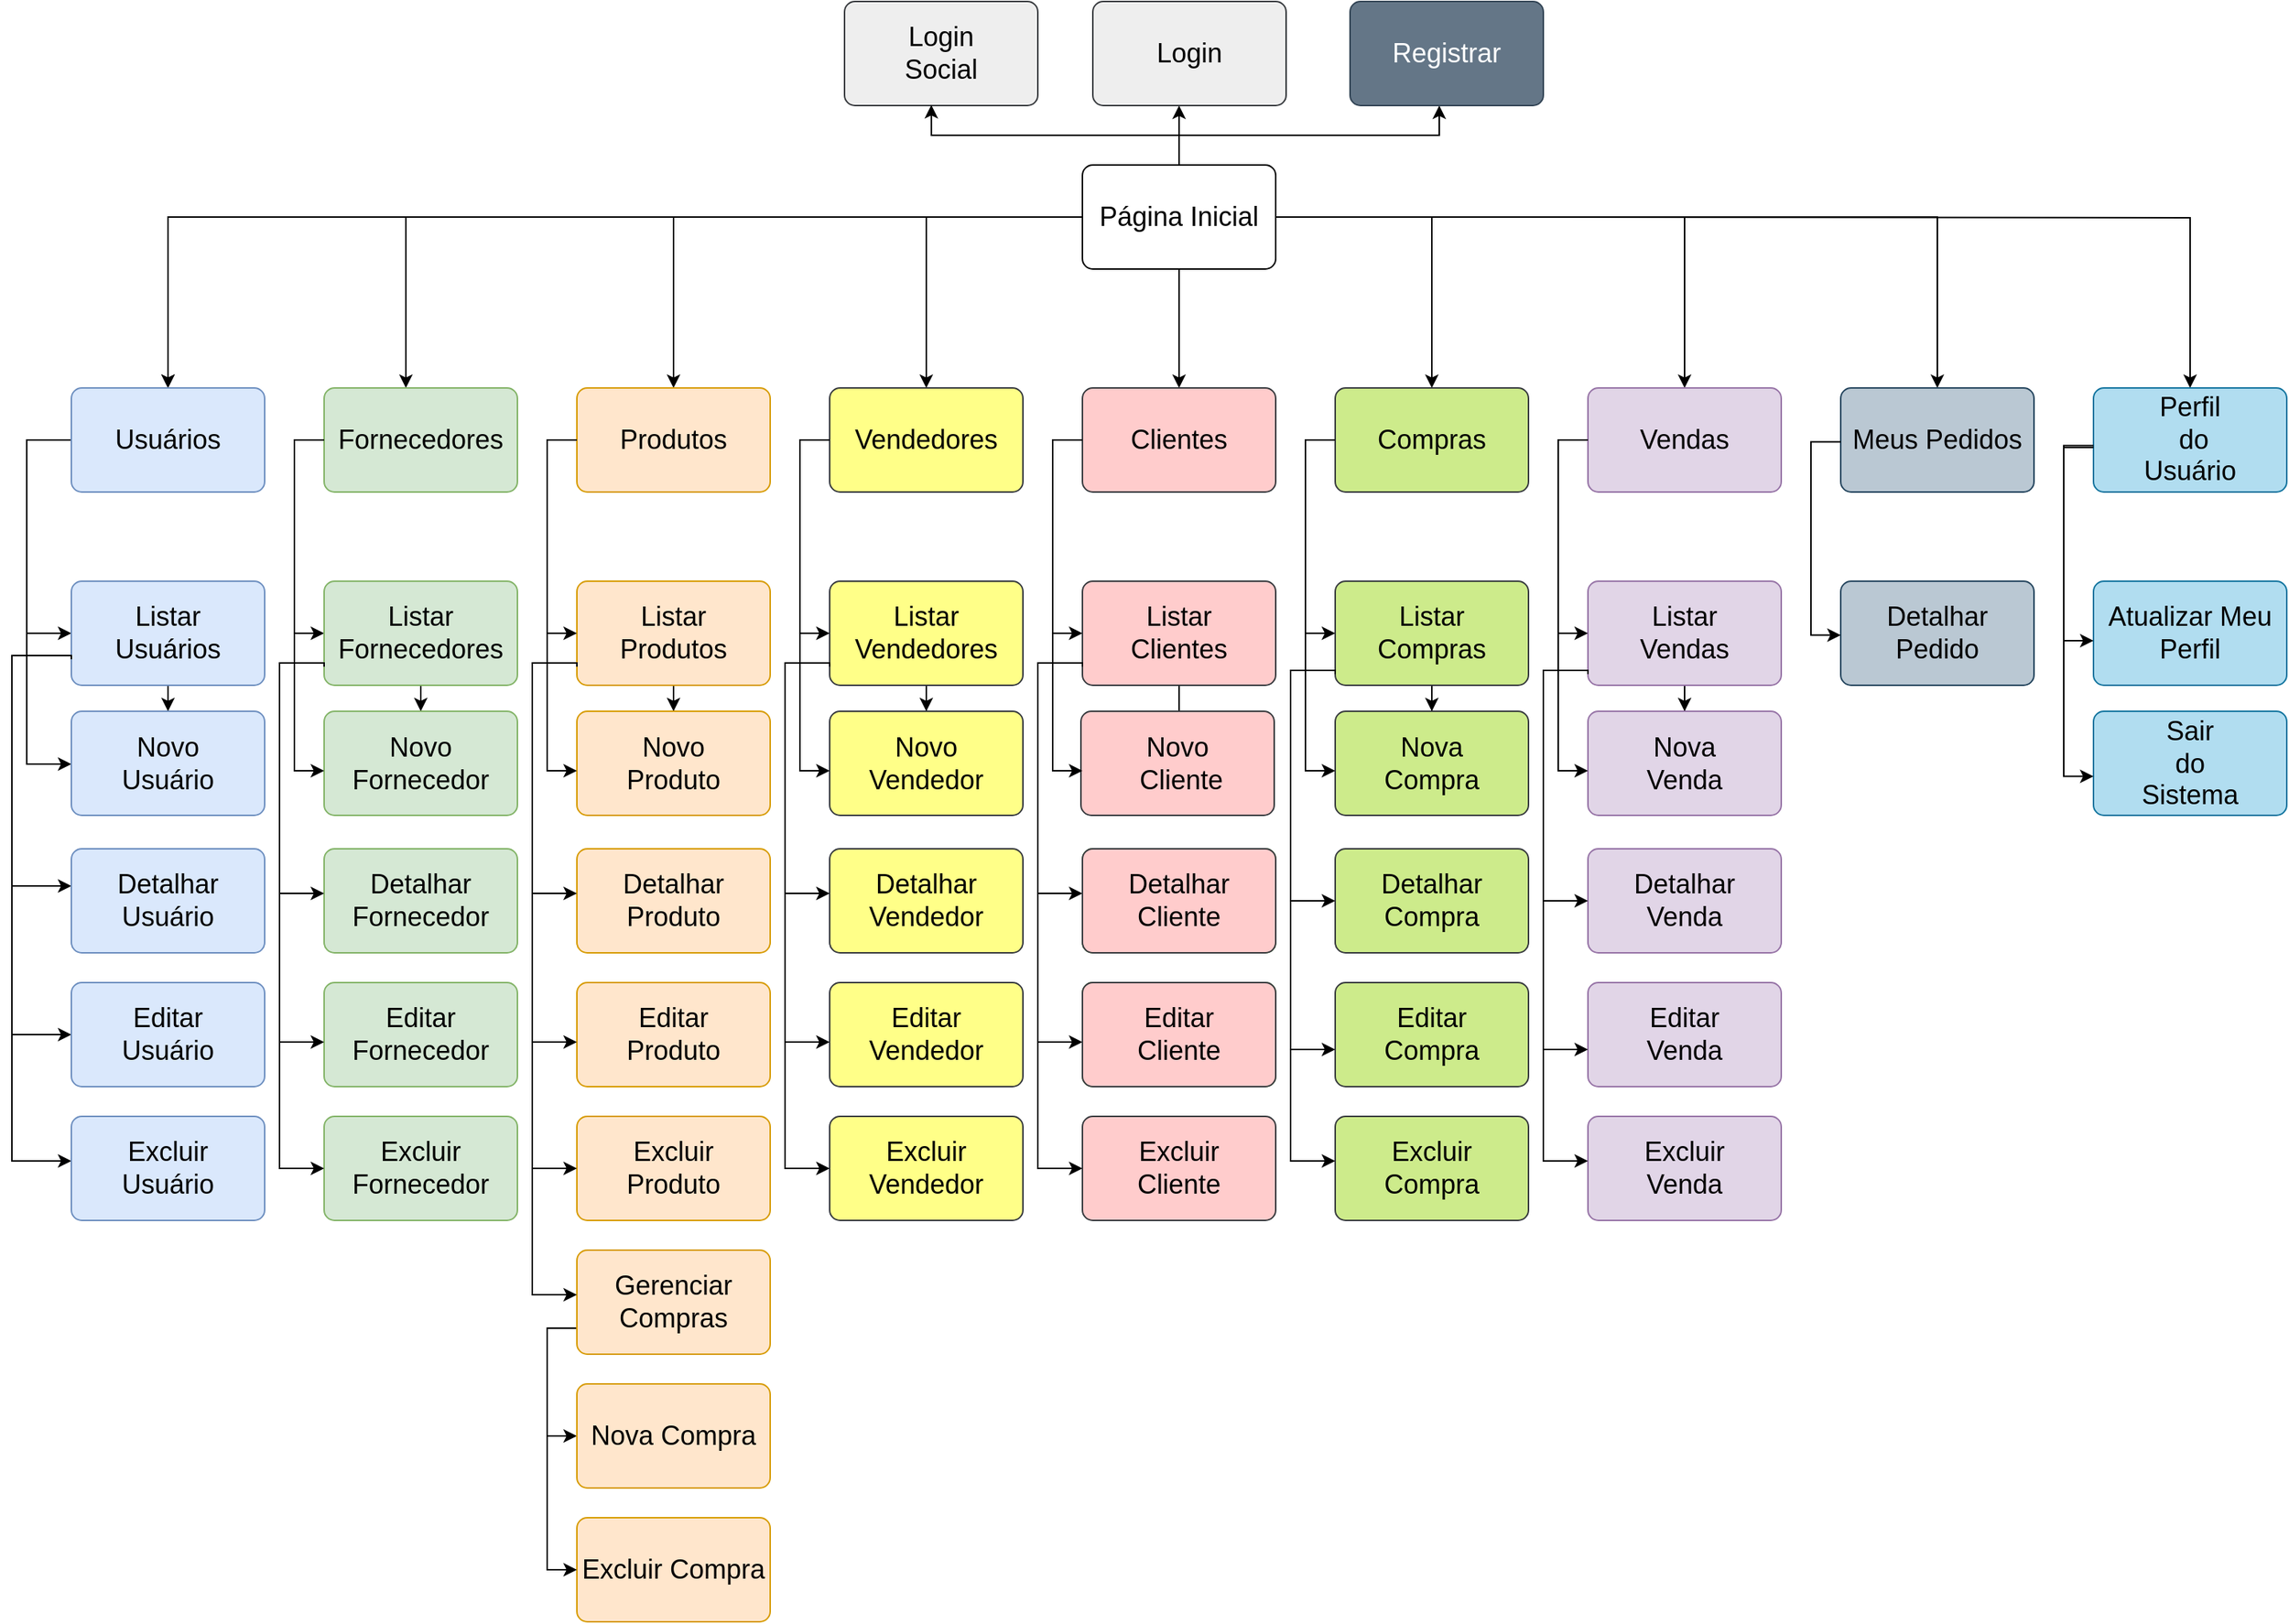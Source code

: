 <mxfile version="20.8.16" type="device"><diagram name="Page-1" id="2c0d36ab-eaac-3732-788b-9136903baeff"><mxGraphModel dx="1329" dy="2034.5" grid="1" gridSize="10" guides="1" tooltips="1" connect="1" arrows="1" fold="1" page="1" pageScale="1.5" pageWidth="1169" pageHeight="827" background="none" math="0" shadow="0"><root><mxCell id="0"/><mxCell id="1" parent="0"/><mxCell id="aT04TBuLsxugnxL_B-dX-129" value="" style="edgeStyle=orthogonalEdgeStyle;rounded=0;orthogonalLoop=1;jettySize=auto;html=1;" parent="1" source="aT04TBuLsxugnxL_B-dX-123" target="aT04TBuLsxugnxL_B-dX-128" edge="1"><mxGeometry relative="1" as="geometry"/></mxCell><mxCell id="aT04TBuLsxugnxL_B-dX-130" value="" style="edgeStyle=orthogonalEdgeStyle;rounded=0;orthogonalLoop=1;jettySize=auto;html=1;" parent="1" source="aT04TBuLsxugnxL_B-dX-123" target="aT04TBuLsxugnxL_B-dX-128" edge="1"><mxGeometry relative="1" as="geometry"/></mxCell><mxCell id="aT04TBuLsxugnxL_B-dX-132" value="" style="edgeStyle=orthogonalEdgeStyle;rounded=0;orthogonalLoop=1;jettySize=auto;html=1;" parent="1" source="aT04TBuLsxugnxL_B-dX-123" target="aT04TBuLsxugnxL_B-dX-131" edge="1"><mxGeometry relative="1" as="geometry"><Array as="points"><mxPoint x="415" y="115"/></Array></mxGeometry></mxCell><mxCell id="aT04TBuLsxugnxL_B-dX-134" value="" style="edgeStyle=orthogonalEdgeStyle;rounded=0;orthogonalLoop=1;jettySize=auto;html=1;" parent="1" source="aT04TBuLsxugnxL_B-dX-123" target="aT04TBuLsxugnxL_B-dX-133" edge="1"><mxGeometry relative="1" as="geometry"/></mxCell><mxCell id="aT04TBuLsxugnxL_B-dX-136" value="" style="edgeStyle=orthogonalEdgeStyle;rounded=0;orthogonalLoop=1;jettySize=auto;html=1;" parent="1" source="aT04TBuLsxugnxL_B-dX-123" target="aT04TBuLsxugnxL_B-dX-135" edge="1"><mxGeometry relative="1" as="geometry"><Array as="points"><mxPoint x="765" y="115"/></Array></mxGeometry></mxCell><mxCell id="aT04TBuLsxugnxL_B-dX-139" value="" style="edgeStyle=orthogonalEdgeStyle;rounded=0;orthogonalLoop=1;jettySize=auto;html=1;" parent="1" source="aT04TBuLsxugnxL_B-dX-123" target="aT04TBuLsxugnxL_B-dX-138" edge="1"><mxGeometry relative="1" as="geometry"/></mxCell><mxCell id="aT04TBuLsxugnxL_B-dX-141" value="" style="edgeStyle=orthogonalEdgeStyle;rounded=0;orthogonalLoop=1;jettySize=auto;html=1;" parent="1" source="aT04TBuLsxugnxL_B-dX-123" target="aT04TBuLsxugnxL_B-dX-140" edge="1"><mxGeometry relative="1" as="geometry"/></mxCell><mxCell id="aT04TBuLsxugnxL_B-dX-143" value="" style="edgeStyle=orthogonalEdgeStyle;rounded=0;orthogonalLoop=1;jettySize=auto;html=1;" parent="1" source="aT04TBuLsxugnxL_B-dX-123" target="aT04TBuLsxugnxL_B-dX-142" edge="1"><mxGeometry relative="1" as="geometry"/></mxCell><mxCell id="aT04TBuLsxugnxL_B-dX-145" value="" style="edgeStyle=orthogonalEdgeStyle;rounded=0;orthogonalLoop=1;jettySize=auto;html=1;" parent="1" source="aT04TBuLsxugnxL_B-dX-123" target="aT04TBuLsxugnxL_B-dX-144" edge="1"><mxGeometry relative="1" as="geometry"/></mxCell><mxCell id="aT04TBuLsxugnxL_B-dX-308" value="" style="edgeStyle=orthogonalEdgeStyle;rounded=0;orthogonalLoop=1;jettySize=auto;html=1;fontSize=18;" parent="1" source="aT04TBuLsxugnxL_B-dX-123" target="aT04TBuLsxugnxL_B-dX-307" edge="1"><mxGeometry relative="1" as="geometry"><Array as="points"><mxPoint x="935" y="50"/><mxPoint x="935" y="50"/></Array></mxGeometry></mxCell><mxCell id="aT04TBuLsxugnxL_B-dX-310" value="" style="edgeStyle=orthogonalEdgeStyle;rounded=0;orthogonalLoop=1;jettySize=auto;html=1;fontSize=18;" parent="1" source="aT04TBuLsxugnxL_B-dX-123" target="aT04TBuLsxugnxL_B-dX-309" edge="1"><mxGeometry relative="1" as="geometry"><Array as="points"><mxPoint x="935" y="60"/><mxPoint x="1110" y="60"/></Array></mxGeometry></mxCell><mxCell id="aT04TBuLsxugnxL_B-dX-123" value="&lt;font style=&quot;font-size: 18px;&quot;&gt;Página Inicial&lt;/font&gt;" style="rounded=1;arcSize=10;whiteSpace=wrap;html=1;align=center;" parent="1" vertex="1"><mxGeometry x="870" y="80" width="130" height="70" as="geometry"/></mxCell><mxCell id="aT04TBuLsxugnxL_B-dX-186" value="" style="edgeStyle=orthogonalEdgeStyle;rounded=0;orthogonalLoop=1;jettySize=auto;html=1;entryX=0;entryY=0.5;entryDx=0;entryDy=0;" parent="1" source="aT04TBuLsxugnxL_B-dX-128" target="aT04TBuLsxugnxL_B-dX-182" edge="1"><mxGeometry relative="1" as="geometry"><Array as="points"><mxPoint x="160" y="265"/><mxPoint x="160" y="395"/></Array></mxGeometry></mxCell><mxCell id="aT04TBuLsxugnxL_B-dX-189" value="" style="edgeStyle=orthogonalEdgeStyle;rounded=0;orthogonalLoop=1;jettySize=auto;html=1;entryX=0;entryY=0.5;entryDx=0;entryDy=0;" parent="1" source="aT04TBuLsxugnxL_B-dX-128" target="aT04TBuLsxugnxL_B-dX-188" edge="1"><mxGeometry relative="1" as="geometry"><mxPoint x="140" y="480" as="targetPoint"/><Array as="points"><mxPoint x="160" y="265"/><mxPoint x="160" y="483"/><mxPoint x="190" y="483"/></Array></mxGeometry></mxCell><mxCell id="aT04TBuLsxugnxL_B-dX-128" value="&lt;font style=&quot;font-size: 18px;&quot;&gt;Usuários&lt;/font&gt;" style="rounded=1;arcSize=10;whiteSpace=wrap;html=1;align=center;fillColor=#dae8fc;strokeColor=#6c8ebf;" parent="1" vertex="1"><mxGeometry x="190" y="230" width="130" height="70" as="geometry"/></mxCell><mxCell id="aT04TBuLsxugnxL_B-dX-191" value="" style="edgeStyle=orthogonalEdgeStyle;rounded=0;orthogonalLoop=1;jettySize=auto;html=1;entryX=0;entryY=0.5;entryDx=0;entryDy=0;" parent="1" source="aT04TBuLsxugnxL_B-dX-131" target="aT04TBuLsxugnxL_B-dX-190" edge="1"><mxGeometry relative="1" as="geometry"><mxPoint x="340" y="390" as="targetPoint"/><Array as="points"><mxPoint x="340" y="265"/><mxPoint x="340" y="395"/></Array></mxGeometry></mxCell><mxCell id="aT04TBuLsxugnxL_B-dX-131" value="&lt;font style=&quot;font-size: 18px;&quot;&gt;Fornecedores&lt;/font&gt;" style="rounded=1;arcSize=10;whiteSpace=wrap;html=1;align=center;fillColor=#d5e8d4;strokeColor=#82b366;" parent="1" vertex="1"><mxGeometry x="360" y="230" width="130" height="70" as="geometry"/></mxCell><mxCell id="aT04TBuLsxugnxL_B-dX-133" value="&lt;font style=&quot;font-size: 18px;&quot;&gt;Produtos&lt;/font&gt;" style="rounded=1;arcSize=10;whiteSpace=wrap;html=1;align=center;fillColor=#ffe6cc;strokeColor=#d79b00;" parent="1" vertex="1"><mxGeometry x="530" y="230" width="130" height="70" as="geometry"/></mxCell><mxCell id="aT04TBuLsxugnxL_B-dX-135" value="&lt;font style=&quot;font-size: 18px;&quot;&gt;Vendedores&lt;/font&gt;" style="rounded=1;arcSize=10;whiteSpace=wrap;html=1;align=center;fillColor=#ffff88;strokeColor=#36393d;" parent="1" vertex="1"><mxGeometry x="700" y="230" width="130" height="70" as="geometry"/></mxCell><mxCell id="aT04TBuLsxugnxL_B-dX-138" value="&lt;font style=&quot;font-size: 18px;&quot;&gt;Clientes&lt;/font&gt;" style="rounded=1;arcSize=10;whiteSpace=wrap;html=1;align=center;fillColor=#ffcccc;strokeColor=#36393d;" parent="1" vertex="1"><mxGeometry x="870" y="230" width="130" height="70" as="geometry"/></mxCell><mxCell id="aT04TBuLsxugnxL_B-dX-140" value="&lt;font style=&quot;font-size: 18px;&quot;&gt;Compras&lt;/font&gt;" style="rounded=1;arcSize=10;whiteSpace=wrap;html=1;align=center;fillColor=#cdeb8b;strokeColor=#36393d;" parent="1" vertex="1"><mxGeometry x="1040" y="230" width="130" height="70" as="geometry"/></mxCell><mxCell id="aT04TBuLsxugnxL_B-dX-142" value="&lt;font style=&quot;font-size: 18px;&quot;&gt;Vendas&lt;/font&gt;" style="rounded=1;arcSize=10;whiteSpace=wrap;html=1;align=center;fillColor=#e1d5e7;strokeColor=#9673a6;" parent="1" vertex="1"><mxGeometry x="1210" y="230" width="130" height="70" as="geometry"/></mxCell><mxCell id="aT04TBuLsxugnxL_B-dX-144" value="&lt;font style=&quot;font-size: 18px;&quot;&gt;Meus Pedidos&lt;/font&gt;" style="rounded=1;arcSize=10;whiteSpace=wrap;html=1;align=center;fillColor=#bac8d3;strokeColor=#23445d;" parent="1" vertex="1"><mxGeometry x="1380" y="230" width="130" height="70" as="geometry"/></mxCell><mxCell id="aT04TBuLsxugnxL_B-dX-216" value="" style="edgeStyle=orthogonalEdgeStyle;rounded=0;orthogonalLoop=1;jettySize=auto;html=1;" parent="1" source="aT04TBuLsxugnxL_B-dX-182" target="aT04TBuLsxugnxL_B-dX-188" edge="1"><mxGeometry relative="1" as="geometry"/></mxCell><mxCell id="aT04TBuLsxugnxL_B-dX-228" value="" style="edgeStyle=orthogonalEdgeStyle;rounded=0;orthogonalLoop=1;jettySize=auto;html=1;" parent="1" source="aT04TBuLsxugnxL_B-dX-182" target="aT04TBuLsxugnxL_B-dX-227" edge="1"><mxGeometry relative="1" as="geometry"><Array as="points"><mxPoint x="150" y="410"/><mxPoint x="150" y="565"/></Array></mxGeometry></mxCell><mxCell id="aT04TBuLsxugnxL_B-dX-182" value="&lt;font style=&quot;font-size: 18px;&quot;&gt;Listar &lt;br&gt;Usuários&lt;/font&gt;" style="rounded=1;arcSize=10;whiteSpace=wrap;html=1;align=center;fillColor=#dae8fc;strokeColor=#6c8ebf;" parent="1" vertex="1"><mxGeometry x="190" y="360" width="130" height="70" as="geometry"/></mxCell><mxCell id="aT04TBuLsxugnxL_B-dX-188" value="&lt;font style=&quot;font-size: 18px;&quot;&gt;Novo&lt;br&gt;Usuário&lt;/font&gt;" style="rounded=1;arcSize=10;whiteSpace=wrap;html=1;align=center;fillColor=#dae8fc;strokeColor=#6c8ebf;" parent="1" vertex="1"><mxGeometry x="190" y="447.5" width="130" height="70" as="geometry"/></mxCell><mxCell id="aT04TBuLsxugnxL_B-dX-217" value="" style="edgeStyle=orthogonalEdgeStyle;rounded=0;orthogonalLoop=1;jettySize=auto;html=1;" parent="1" source="aT04TBuLsxugnxL_B-dX-190" target="aT04TBuLsxugnxL_B-dX-194" edge="1"><mxGeometry relative="1" as="geometry"/></mxCell><mxCell id="aT04TBuLsxugnxL_B-dX-190" value="&lt;font style=&quot;font-size: 18px;&quot;&gt;Listar &lt;br&gt;Fornecedores&lt;/font&gt;" style="rounded=1;arcSize=10;whiteSpace=wrap;html=1;align=center;fillColor=#d5e8d4;strokeColor=#82b366;" parent="1" vertex="1"><mxGeometry x="360" y="360" width="130" height="70" as="geometry"/></mxCell><mxCell id="aT04TBuLsxugnxL_B-dX-194" value="&lt;font style=&quot;font-size: 18px;&quot;&gt;Novo Fornecedor&lt;/font&gt;" style="rounded=1;arcSize=10;whiteSpace=wrap;html=1;align=center;fillColor=#d5e8d4;strokeColor=#82b366;" parent="1" vertex="1"><mxGeometry x="360" y="447.5" width="130" height="70" as="geometry"/></mxCell><mxCell id="aT04TBuLsxugnxL_B-dX-218" value="" style="edgeStyle=orthogonalEdgeStyle;rounded=0;orthogonalLoop=1;jettySize=auto;html=1;" parent="1" source="aT04TBuLsxugnxL_B-dX-199" target="aT04TBuLsxugnxL_B-dX-200" edge="1"><mxGeometry relative="1" as="geometry"/></mxCell><mxCell id="aT04TBuLsxugnxL_B-dX-199" value="&lt;font style=&quot;font-size: 18px;&quot;&gt;Listar &lt;br&gt;Produtos&lt;/font&gt;" style="rounded=1;arcSize=10;whiteSpace=wrap;html=1;align=center;fillColor=#ffe6cc;strokeColor=#d79b00;" parent="1" vertex="1"><mxGeometry x="530" y="360" width="130" height="70" as="geometry"/></mxCell><mxCell id="aT04TBuLsxugnxL_B-dX-200" value="&lt;font style=&quot;font-size: 18px;&quot;&gt;Novo&lt;br&gt;Produto&lt;/font&gt;" style="rounded=1;arcSize=10;whiteSpace=wrap;html=1;align=center;fillColor=#ffe6cc;strokeColor=#d79b00;" parent="1" vertex="1"><mxGeometry x="530" y="447.5" width="130" height="70" as="geometry"/></mxCell><mxCell id="aT04TBuLsxugnxL_B-dX-219" value="" style="edgeStyle=orthogonalEdgeStyle;rounded=0;orthogonalLoop=1;jettySize=auto;html=1;" parent="1" source="aT04TBuLsxugnxL_B-dX-203" target="aT04TBuLsxugnxL_B-dX-204" edge="1"><mxGeometry relative="1" as="geometry"/></mxCell><mxCell id="aT04TBuLsxugnxL_B-dX-203" value="&lt;font style=&quot;font-size: 18px;&quot;&gt;Listar &lt;br&gt;Vendedores&lt;/font&gt;" style="rounded=1;arcSize=10;whiteSpace=wrap;html=1;align=center;fillColor=#ffff88;strokeColor=#36393d;" parent="1" vertex="1"><mxGeometry x="700" y="360" width="130" height="70" as="geometry"/></mxCell><mxCell id="aT04TBuLsxugnxL_B-dX-204" value="&lt;font style=&quot;font-size: 18px;&quot;&gt;Novo&lt;br&gt;Vendedor&lt;/font&gt;" style="rounded=1;arcSize=10;whiteSpace=wrap;html=1;align=center;fillColor=#ffff88;strokeColor=#36393d;" parent="1" vertex="1"><mxGeometry x="700" y="447.5" width="130" height="70" as="geometry"/></mxCell><mxCell id="aT04TBuLsxugnxL_B-dX-205" value="" style="edgeStyle=orthogonalEdgeStyle;rounded=0;orthogonalLoop=1;jettySize=auto;html=1;" parent="1" target="aT04TBuLsxugnxL_B-dX-206" edge="1"><mxGeometry relative="1" as="geometry"><mxPoint x="1130" y="115" as="sourcePoint"/></mxGeometry></mxCell><mxCell id="aT04TBuLsxugnxL_B-dX-206" value="&lt;font style=&quot;font-size: 18px;&quot;&gt;Perfil&lt;br&gt;&amp;nbsp;do &lt;br&gt;Usuário&lt;/font&gt;" style="rounded=1;arcSize=10;whiteSpace=wrap;html=1;align=center;fillColor=#b1ddf0;strokeColor=#10739e;" parent="1" vertex="1"><mxGeometry x="1550" y="230" width="130" height="70" as="geometry"/></mxCell><mxCell id="aT04TBuLsxugnxL_B-dX-220" value="" style="edgeStyle=orthogonalEdgeStyle;rounded=0;orthogonalLoop=1;jettySize=auto;html=1;" parent="1" source="aT04TBuLsxugnxL_B-dX-209" target="aT04TBuLsxugnxL_B-dX-210" edge="1"><mxGeometry relative="1" as="geometry"/></mxCell><mxCell id="aT04TBuLsxugnxL_B-dX-209" value="&lt;font style=&quot;font-size: 18px;&quot;&gt;Listar &lt;br&gt;Clientes&lt;/font&gt;" style="rounded=1;arcSize=10;whiteSpace=wrap;html=1;align=center;fillColor=#ffcccc;strokeColor=#36393d;" parent="1" vertex="1"><mxGeometry x="870" y="360" width="130" height="70" as="geometry"/></mxCell><mxCell id="aT04TBuLsxugnxL_B-dX-210" value="&lt;span style=&quot;font-size: 18px;&quot;&gt;Novo&lt;br&gt;&amp;nbsp;Cliente&lt;br&gt;&lt;/span&gt;" style="rounded=1;arcSize=10;whiteSpace=wrap;html=1;align=center;fillColor=#ffcccc;strokeColor=#36393d;" parent="1" vertex="1"><mxGeometry x="869" y="447.5" width="130" height="70" as="geometry"/></mxCell><mxCell id="aT04TBuLsxugnxL_B-dX-221" value="" style="edgeStyle=orthogonalEdgeStyle;rounded=0;orthogonalLoop=1;jettySize=auto;html=1;" parent="1" source="aT04TBuLsxugnxL_B-dX-213" target="aT04TBuLsxugnxL_B-dX-214" edge="1"><mxGeometry relative="1" as="geometry"/></mxCell><mxCell id="aT04TBuLsxugnxL_B-dX-213" value="&lt;font style=&quot;font-size: 18px;&quot;&gt;Listar &lt;br&gt;Compras&lt;/font&gt;" style="rounded=1;arcSize=10;whiteSpace=wrap;html=1;align=center;fillColor=#cdeb8b;strokeColor=#36393d;" parent="1" vertex="1"><mxGeometry x="1040" y="360" width="130" height="70" as="geometry"/></mxCell><mxCell id="aT04TBuLsxugnxL_B-dX-214" value="&lt;font style=&quot;font-size: 18px;&quot;&gt;Nova&lt;br&gt;Compra&lt;/font&gt;" style="rounded=1;arcSize=10;whiteSpace=wrap;html=1;align=center;fillColor=#cdeb8b;strokeColor=#36393d;" parent="1" vertex="1"><mxGeometry x="1040" y="447.5" width="130" height="70" as="geometry"/></mxCell><mxCell id="aT04TBuLsxugnxL_B-dX-224" value="" style="edgeStyle=orthogonalEdgeStyle;rounded=0;orthogonalLoop=1;jettySize=auto;html=1;" parent="1" source="aT04TBuLsxugnxL_B-dX-225" target="aT04TBuLsxugnxL_B-dX-226" edge="1"><mxGeometry relative="1" as="geometry"/></mxCell><mxCell id="aT04TBuLsxugnxL_B-dX-225" value="&lt;font style=&quot;font-size: 18px;&quot;&gt;Listar &lt;br&gt;Vendas&lt;/font&gt;" style="rounded=1;arcSize=10;whiteSpace=wrap;html=1;align=center;fillColor=#e1d5e7;strokeColor=#9673a6;" parent="1" vertex="1"><mxGeometry x="1210" y="360" width="130" height="70" as="geometry"/></mxCell><mxCell id="aT04TBuLsxugnxL_B-dX-226" value="&lt;font style=&quot;font-size: 18px;&quot;&gt;Nova&lt;br&gt;Venda&lt;/font&gt;" style="rounded=1;arcSize=10;whiteSpace=wrap;html=1;align=center;fillColor=#e1d5e7;strokeColor=#9673a6;" parent="1" vertex="1"><mxGeometry x="1210" y="447.5" width="130" height="70" as="geometry"/></mxCell><mxCell id="aT04TBuLsxugnxL_B-dX-227" value="&lt;font style=&quot;font-size: 18px;&quot;&gt;Detalhar&lt;br&gt;Usuário&lt;/font&gt;" style="rounded=1;arcSize=10;whiteSpace=wrap;html=1;align=center;fillColor=#dae8fc;strokeColor=#6c8ebf;" parent="1" vertex="1"><mxGeometry x="190" y="540" width="130" height="70" as="geometry"/></mxCell><mxCell id="aT04TBuLsxugnxL_B-dX-230" value="" style="edgeStyle=orthogonalEdgeStyle;rounded=0;orthogonalLoop=1;jettySize=auto;html=1;exitX=0;exitY=0.75;exitDx=0;exitDy=0;" parent="1" source="aT04TBuLsxugnxL_B-dX-182" target="aT04TBuLsxugnxL_B-dX-231" edge="1"><mxGeometry relative="1" as="geometry"><mxPoint x="190" y="500" as="sourcePoint"/><Array as="points"><mxPoint x="190" y="410"/><mxPoint x="150" y="410"/><mxPoint x="150" y="665"/></Array></mxGeometry></mxCell><mxCell id="aT04TBuLsxugnxL_B-dX-231" value="&lt;font style=&quot;font-size: 18px;&quot;&gt;Editar&lt;br&gt;Usuário&lt;/font&gt;" style="rounded=1;arcSize=10;whiteSpace=wrap;html=1;align=center;fillColor=#dae8fc;strokeColor=#6c8ebf;" parent="1" vertex="1"><mxGeometry x="190" y="630" width="130" height="70" as="geometry"/></mxCell><mxCell id="aT04TBuLsxugnxL_B-dX-232" value="" style="edgeStyle=orthogonalEdgeStyle;rounded=0;orthogonalLoop=1;jettySize=auto;html=1;" parent="1" target="aT04TBuLsxugnxL_B-dX-233" edge="1"><mxGeometry relative="1" as="geometry"><mxPoint x="190" y="410" as="sourcePoint"/><Array as="points"><mxPoint x="150" y="410"/><mxPoint x="150" y="750"/></Array></mxGeometry></mxCell><mxCell id="aT04TBuLsxugnxL_B-dX-233" value="&lt;font style=&quot;font-size: 18px;&quot;&gt;Excluir&lt;br&gt;Usuário&lt;/font&gt;" style="rounded=1;arcSize=10;whiteSpace=wrap;html=1;align=center;fillColor=#dae8fc;strokeColor=#6c8ebf;" parent="1" vertex="1"><mxGeometry x="190" y="720" width="130" height="70" as="geometry"/></mxCell><mxCell id="aT04TBuLsxugnxL_B-dX-236" value="&lt;font style=&quot;font-size: 18px;&quot;&gt;Detalhar&lt;br&gt;Fornecedor&lt;/font&gt;" style="rounded=1;arcSize=10;whiteSpace=wrap;html=1;align=center;fillColor=#d5e8d4;strokeColor=#82b366;" parent="1" vertex="1"><mxGeometry x="360" y="540" width="130" height="70" as="geometry"/></mxCell><mxCell id="aT04TBuLsxugnxL_B-dX-238" value="&lt;font style=&quot;font-size: 18px;&quot;&gt;Editar&lt;br&gt;Fornecedor&lt;/font&gt;" style="rounded=1;arcSize=10;whiteSpace=wrap;html=1;align=center;fillColor=#d5e8d4;strokeColor=#82b366;" parent="1" vertex="1"><mxGeometry x="360" y="630" width="130" height="70" as="geometry"/></mxCell><mxCell id="aT04TBuLsxugnxL_B-dX-240" value="&lt;font style=&quot;font-size: 18px;&quot;&gt;Excluir&lt;br&gt;Fornecedor&lt;/font&gt;" style="rounded=1;arcSize=10;whiteSpace=wrap;html=1;align=center;fillColor=#d5e8d4;strokeColor=#82b366;" parent="1" vertex="1"><mxGeometry x="360" y="720" width="130" height="70" as="geometry"/></mxCell><mxCell id="aT04TBuLsxugnxL_B-dX-242" value="" style="edgeStyle=orthogonalEdgeStyle;rounded=0;orthogonalLoop=1;jettySize=auto;html=1;entryX=0;entryY=0.5;entryDx=0;entryDy=0;exitX=0;exitY=0.5;exitDx=0;exitDy=0;" parent="1" source="aT04TBuLsxugnxL_B-dX-131" edge="1"><mxGeometry relative="1" as="geometry"><mxPoint x="360" y="270" as="sourcePoint"/><mxPoint x="360" y="487.5" as="targetPoint"/><Array as="points"><mxPoint x="340" y="265"/><mxPoint x="340" y="488"/></Array></mxGeometry></mxCell><mxCell id="aT04TBuLsxugnxL_B-dX-243" value="" style="edgeStyle=orthogonalEdgeStyle;rounded=0;orthogonalLoop=1;jettySize=auto;html=1;" parent="1" edge="1"><mxGeometry relative="1" as="geometry"><mxPoint x="360" y="415" as="sourcePoint"/><mxPoint x="360" y="570" as="targetPoint"/><Array as="points"><mxPoint x="330" y="415"/><mxPoint x="330" y="570"/></Array></mxGeometry></mxCell><mxCell id="aT04TBuLsxugnxL_B-dX-244" value="" style="edgeStyle=orthogonalEdgeStyle;rounded=0;orthogonalLoop=1;jettySize=auto;html=1;exitX=0;exitY=0.75;exitDx=0;exitDy=0;" parent="1" edge="1"><mxGeometry relative="1" as="geometry"><mxPoint x="360" y="417.5" as="sourcePoint"/><Array as="points"><mxPoint x="360" y="415"/><mxPoint x="330" y="415"/><mxPoint x="330" y="670"/></Array><mxPoint x="360" y="670" as="targetPoint"/></mxGeometry></mxCell><mxCell id="aT04TBuLsxugnxL_B-dX-245" value="" style="edgeStyle=orthogonalEdgeStyle;rounded=0;orthogonalLoop=1;jettySize=auto;html=1;" parent="1" edge="1"><mxGeometry relative="1" as="geometry"><mxPoint x="360" y="415" as="sourcePoint"/><Array as="points"><mxPoint x="330" y="415"/><mxPoint x="330" y="755"/></Array><mxPoint x="360" y="755" as="targetPoint"/></mxGeometry></mxCell><mxCell id="aT04TBuLsxugnxL_B-dX-246" value="" style="edgeStyle=orthogonalEdgeStyle;rounded=0;orthogonalLoop=1;jettySize=auto;html=1;entryX=0;entryY=0.5;entryDx=0;entryDy=0;" parent="1" edge="1"><mxGeometry relative="1" as="geometry"><mxPoint x="530" y="265" as="sourcePoint"/><mxPoint x="530" y="395" as="targetPoint"/><Array as="points"><mxPoint x="510" y="265"/><mxPoint x="510" y="395"/></Array></mxGeometry></mxCell><mxCell id="aT04TBuLsxugnxL_B-dX-247" value="&lt;font style=&quot;font-size: 18px;&quot;&gt;Detalhar&lt;br&gt;Produto&lt;/font&gt;" style="rounded=1;arcSize=10;whiteSpace=wrap;html=1;align=center;fillColor=#ffe6cc;strokeColor=#d79b00;" parent="1" vertex="1"><mxGeometry x="530" y="540" width="130" height="70" as="geometry"/></mxCell><mxCell id="aT04TBuLsxugnxL_B-dX-248" value="&lt;font style=&quot;font-size: 18px;&quot;&gt;Editar&lt;br&gt;Produto&lt;/font&gt;" style="rounded=1;arcSize=10;whiteSpace=wrap;html=1;align=center;fillColor=#ffe6cc;strokeColor=#d79b00;" parent="1" vertex="1"><mxGeometry x="530" y="630" width="130" height="70" as="geometry"/></mxCell><mxCell id="aT04TBuLsxugnxL_B-dX-249" value="&lt;font style=&quot;font-size: 18px;&quot;&gt;Excluir&lt;br&gt;Produto&lt;/font&gt;" style="rounded=1;arcSize=10;whiteSpace=wrap;html=1;align=center;fillColor=#ffe6cc;strokeColor=#d79b00;" parent="1" vertex="1"><mxGeometry x="530" y="720" width="130" height="70" as="geometry"/></mxCell><mxCell id="aT04TBuLsxugnxL_B-dX-250" value="" style="edgeStyle=orthogonalEdgeStyle;rounded=0;orthogonalLoop=1;jettySize=auto;html=1;entryX=0;entryY=0.5;entryDx=0;entryDy=0;exitX=0;exitY=0.5;exitDx=0;exitDy=0;" parent="1" edge="1"><mxGeometry relative="1" as="geometry"><mxPoint x="530" y="265" as="sourcePoint"/><mxPoint x="530" y="487.5" as="targetPoint"/><Array as="points"><mxPoint x="510" y="265"/><mxPoint x="510" y="488"/></Array></mxGeometry></mxCell><mxCell id="aT04TBuLsxugnxL_B-dX-251" value="" style="edgeStyle=orthogonalEdgeStyle;rounded=0;orthogonalLoop=1;jettySize=auto;html=1;" parent="1" edge="1"><mxGeometry relative="1" as="geometry"><mxPoint x="530" y="415" as="sourcePoint"/><mxPoint x="530" y="570" as="targetPoint"/><Array as="points"><mxPoint x="500" y="415"/><mxPoint x="500" y="570"/></Array></mxGeometry></mxCell><mxCell id="aT04TBuLsxugnxL_B-dX-252" value="" style="edgeStyle=orthogonalEdgeStyle;rounded=0;orthogonalLoop=1;jettySize=auto;html=1;exitX=0;exitY=0.75;exitDx=0;exitDy=0;" parent="1" edge="1"><mxGeometry relative="1" as="geometry"><mxPoint x="530" y="417.5" as="sourcePoint"/><Array as="points"><mxPoint x="530" y="415"/><mxPoint x="500" y="415"/><mxPoint x="500" y="670"/></Array><mxPoint x="530" y="670" as="targetPoint"/></mxGeometry></mxCell><mxCell id="aT04TBuLsxugnxL_B-dX-253" value="" style="edgeStyle=orthogonalEdgeStyle;rounded=0;orthogonalLoop=1;jettySize=auto;html=1;" parent="1" edge="1"><mxGeometry relative="1" as="geometry"><mxPoint x="530" y="415" as="sourcePoint"/><Array as="points"><mxPoint x="500" y="415"/><mxPoint x="500" y="755"/></Array><mxPoint x="530" y="755" as="targetPoint"/></mxGeometry></mxCell><mxCell id="aT04TBuLsxugnxL_B-dX-256" value="" style="edgeStyle=orthogonalEdgeStyle;rounded=0;orthogonalLoop=1;jettySize=auto;html=1;fontSize=14;exitX=0;exitY=0.75;exitDx=0;exitDy=0;entryX=0;entryY=0.5;entryDx=0;entryDy=0;" parent="1" source="aT04TBuLsxugnxL_B-dX-254" target="aT04TBuLsxugnxL_B-dX-255" edge="1"><mxGeometry relative="1" as="geometry"><mxPoint x="510" y="940" as="targetPoint"/><Array as="points"><mxPoint x="510" y="863"/><mxPoint x="510" y="935"/></Array></mxGeometry></mxCell><mxCell id="aT04TBuLsxugnxL_B-dX-254" value="&lt;font style=&quot;font-size: 18px;&quot;&gt;Gerenciar Compras&lt;/font&gt;" style="rounded=1;arcSize=10;whiteSpace=wrap;html=1;align=center;fillColor=#ffe6cc;strokeColor=#d79b00;" parent="1" vertex="1"><mxGeometry x="530" y="810" width="130" height="70" as="geometry"/></mxCell><mxCell id="aT04TBuLsxugnxL_B-dX-255" value="&lt;font style=&quot;font-size: 18px;&quot;&gt;Nova Compra&lt;/font&gt;" style="rounded=1;arcSize=10;whiteSpace=wrap;html=1;align=center;fillColor=#ffe6cc;strokeColor=#d79b00;" parent="1" vertex="1"><mxGeometry x="530" y="900" width="130" height="70" as="geometry"/></mxCell><mxCell id="aT04TBuLsxugnxL_B-dX-257" value="" style="edgeStyle=orthogonalEdgeStyle;rounded=0;orthogonalLoop=1;jettySize=auto;html=1;" parent="1" edge="1"><mxGeometry relative="1" as="geometry"><mxPoint x="510" y="415" as="sourcePoint"/><Array as="points"><mxPoint x="500" y="415"/><mxPoint x="500" y="840"/></Array><mxPoint x="530" y="840" as="targetPoint"/></mxGeometry></mxCell><mxCell id="aT04TBuLsxugnxL_B-dX-258" value="" style="edgeStyle=orthogonalEdgeStyle;rounded=0;orthogonalLoop=1;jettySize=auto;html=1;entryX=0;entryY=0.5;entryDx=0;entryDy=0;" parent="1" edge="1"><mxGeometry relative="1" as="geometry"><mxPoint x="700.0" y="265" as="sourcePoint"/><mxPoint x="700.0" y="395" as="targetPoint"/><Array as="points"><mxPoint x="680" y="265"/><mxPoint x="680" y="395"/></Array></mxGeometry></mxCell><mxCell id="aT04TBuLsxugnxL_B-dX-259" value="&lt;font style=&quot;font-size: 18px;&quot;&gt;Detalhar&lt;br&gt;Vendedor&lt;/font&gt;" style="rounded=1;arcSize=10;whiteSpace=wrap;html=1;align=center;fillColor=#ffff88;strokeColor=#36393d;" parent="1" vertex="1"><mxGeometry x="700" y="540" width="130" height="70" as="geometry"/></mxCell><mxCell id="aT04TBuLsxugnxL_B-dX-260" value="&lt;font style=&quot;font-size: 18px;&quot;&gt;Editar&lt;br&gt;Vendedor&lt;/font&gt;" style="rounded=1;arcSize=10;whiteSpace=wrap;html=1;align=center;fillColor=#ffff88;strokeColor=#36393d;" parent="1" vertex="1"><mxGeometry x="700" y="630" width="130" height="70" as="geometry"/></mxCell><mxCell id="aT04TBuLsxugnxL_B-dX-261" value="&lt;font style=&quot;font-size: 18px;&quot;&gt;Excluir&lt;br&gt;Vendedor&lt;/font&gt;" style="rounded=1;arcSize=10;whiteSpace=wrap;html=1;align=center;fillColor=#ffff88;strokeColor=#36393d;" parent="1" vertex="1"><mxGeometry x="700" y="720" width="130" height="70" as="geometry"/></mxCell><mxCell id="aT04TBuLsxugnxL_B-dX-262" value="" style="edgeStyle=orthogonalEdgeStyle;rounded=0;orthogonalLoop=1;jettySize=auto;html=1;entryX=0;entryY=0.5;entryDx=0;entryDy=0;exitX=0;exitY=0.5;exitDx=0;exitDy=0;" parent="1" edge="1"><mxGeometry relative="1" as="geometry"><mxPoint x="700.0" y="265" as="sourcePoint"/><mxPoint x="700.0" y="487.5" as="targetPoint"/><Array as="points"><mxPoint x="680" y="265"/><mxPoint x="680" y="488"/></Array></mxGeometry></mxCell><mxCell id="aT04TBuLsxugnxL_B-dX-263" value="" style="edgeStyle=orthogonalEdgeStyle;rounded=0;orthogonalLoop=1;jettySize=auto;html=1;" parent="1" edge="1"><mxGeometry relative="1" as="geometry"><mxPoint x="700.0" y="415" as="sourcePoint"/><mxPoint x="700.0" y="570" as="targetPoint"/><Array as="points"><mxPoint x="670" y="415"/><mxPoint x="670" y="570"/></Array></mxGeometry></mxCell><mxCell id="aT04TBuLsxugnxL_B-dX-264" value="" style="edgeStyle=orthogonalEdgeStyle;rounded=0;orthogonalLoop=1;jettySize=auto;html=1;exitX=0;exitY=0.75;exitDx=0;exitDy=0;" parent="1" edge="1"><mxGeometry relative="1" as="geometry"><mxPoint x="700.0" y="417.5" as="sourcePoint"/><Array as="points"><mxPoint x="700" y="415"/><mxPoint x="670" y="415"/><mxPoint x="670" y="670"/></Array><mxPoint x="700.0" y="670" as="targetPoint"/></mxGeometry></mxCell><mxCell id="aT04TBuLsxugnxL_B-dX-265" value="" style="edgeStyle=orthogonalEdgeStyle;rounded=0;orthogonalLoop=1;jettySize=auto;html=1;" parent="1" edge="1"><mxGeometry relative="1" as="geometry"><mxPoint x="700.0" y="415" as="sourcePoint"/><Array as="points"><mxPoint x="670" y="415"/><mxPoint x="670" y="755"/></Array><mxPoint x="700.0" y="755" as="targetPoint"/></mxGeometry></mxCell><mxCell id="aT04TBuLsxugnxL_B-dX-266" value="" style="edgeStyle=orthogonalEdgeStyle;rounded=0;orthogonalLoop=1;jettySize=auto;html=1;entryX=0;entryY=0.5;entryDx=0;entryDy=0;" parent="1" edge="1"><mxGeometry relative="1" as="geometry"><mxPoint x="870.0" y="265" as="sourcePoint"/><mxPoint x="870.0" y="395" as="targetPoint"/><Array as="points"><mxPoint x="850" y="265"/><mxPoint x="850" y="395"/></Array></mxGeometry></mxCell><mxCell id="aT04TBuLsxugnxL_B-dX-267" value="&lt;font style=&quot;font-size: 18px;&quot;&gt;Detalhar&lt;br&gt;Cliente&lt;/font&gt;" style="rounded=1;arcSize=10;whiteSpace=wrap;html=1;align=center;fillColor=#d5e8d4;strokeColor=#82b366;" parent="1" vertex="1"><mxGeometry x="870" y="540" width="130" height="70" as="geometry"/></mxCell><mxCell id="aT04TBuLsxugnxL_B-dX-268" value="&lt;font style=&quot;font-size: 18px;&quot;&gt;Editar&lt;br&gt;Cliente&lt;/font&gt;" style="rounded=1;arcSize=10;whiteSpace=wrap;html=1;align=center;fillColor=#d5e8d4;strokeColor=#82b366;" parent="1" vertex="1"><mxGeometry x="870" y="630" width="130" height="70" as="geometry"/></mxCell><mxCell id="aT04TBuLsxugnxL_B-dX-269" value="&lt;font style=&quot;font-size: 18px;&quot;&gt;Excluir&lt;br&gt;Cliente&lt;/font&gt;" style="rounded=1;arcSize=10;whiteSpace=wrap;html=1;align=center;fillColor=#ffcccc;strokeColor=#36393d;" parent="1" vertex="1"><mxGeometry x="870" y="720" width="130" height="70" as="geometry"/></mxCell><mxCell id="aT04TBuLsxugnxL_B-dX-270" value="" style="edgeStyle=orthogonalEdgeStyle;rounded=0;orthogonalLoop=1;jettySize=auto;html=1;entryX=0;entryY=0.5;entryDx=0;entryDy=0;exitX=0;exitY=0.5;exitDx=0;exitDy=0;" parent="1" edge="1"><mxGeometry relative="1" as="geometry"><mxPoint x="870.0" y="265" as="sourcePoint"/><mxPoint x="870.0" y="487.5" as="targetPoint"/><Array as="points"><mxPoint x="850" y="265"/><mxPoint x="850" y="488"/></Array></mxGeometry></mxCell><mxCell id="aT04TBuLsxugnxL_B-dX-271" value="" style="edgeStyle=orthogonalEdgeStyle;rounded=0;orthogonalLoop=1;jettySize=auto;html=1;" parent="1" edge="1"><mxGeometry relative="1" as="geometry"><mxPoint x="870.0" y="415" as="sourcePoint"/><mxPoint x="870.0" y="570" as="targetPoint"/><Array as="points"><mxPoint x="840" y="415"/><mxPoint x="840" y="570"/></Array></mxGeometry></mxCell><mxCell id="aT04TBuLsxugnxL_B-dX-272" value="" style="edgeStyle=orthogonalEdgeStyle;rounded=0;orthogonalLoop=1;jettySize=auto;html=1;exitX=0;exitY=0.75;exitDx=0;exitDy=0;" parent="1" edge="1"><mxGeometry relative="1" as="geometry"><mxPoint x="870.0" y="417.5" as="sourcePoint"/><Array as="points"><mxPoint x="870" y="415"/><mxPoint x="840" y="415"/><mxPoint x="840" y="670"/></Array><mxPoint x="870.0" y="670" as="targetPoint"/></mxGeometry></mxCell><mxCell id="aT04TBuLsxugnxL_B-dX-273" value="" style="edgeStyle=orthogonalEdgeStyle;rounded=0;orthogonalLoop=1;jettySize=auto;html=1;" parent="1" edge="1"><mxGeometry relative="1" as="geometry"><mxPoint x="870.0" y="415" as="sourcePoint"/><Array as="points"><mxPoint x="840" y="415"/><mxPoint x="840" y="755"/></Array><mxPoint x="870.0" y="755" as="targetPoint"/></mxGeometry></mxCell><mxCell id="aT04TBuLsxugnxL_B-dX-274" value="" style="edgeStyle=orthogonalEdgeStyle;rounded=0;orthogonalLoop=1;jettySize=auto;html=1;entryX=0;entryY=0.5;entryDx=0;entryDy=0;" parent="1" edge="1"><mxGeometry relative="1" as="geometry"><mxPoint x="1040.0" y="265" as="sourcePoint"/><mxPoint x="1040.0" y="395" as="targetPoint"/><Array as="points"><mxPoint x="1020" y="265"/><mxPoint x="1020" y="395"/></Array></mxGeometry></mxCell><mxCell id="aT04TBuLsxugnxL_B-dX-275" value="&lt;font style=&quot;font-size: 18px;&quot;&gt;Detalhar&lt;br&gt;Compra&lt;br&gt;&lt;/font&gt;" style="rounded=1;arcSize=10;whiteSpace=wrap;html=1;align=center;fillColor=#cdeb8b;strokeColor=#36393d;" parent="1" vertex="1"><mxGeometry x="1040" y="540" width="130" height="70" as="geometry"/></mxCell><mxCell id="aT04TBuLsxugnxL_B-dX-276" value="&lt;font style=&quot;font-size: 18px;&quot;&gt;Editar&lt;br&gt;Compra&lt;/font&gt;" style="rounded=1;arcSize=10;whiteSpace=wrap;html=1;align=center;fillColor=#cdeb8b;strokeColor=#36393d;" parent="1" vertex="1"><mxGeometry x="1040" y="630" width="130" height="70" as="geometry"/></mxCell><mxCell id="aT04TBuLsxugnxL_B-dX-278" value="" style="edgeStyle=orthogonalEdgeStyle;rounded=0;orthogonalLoop=1;jettySize=auto;html=1;entryX=0;entryY=0.5;entryDx=0;entryDy=0;exitX=0;exitY=0.5;exitDx=0;exitDy=0;" parent="1" edge="1"><mxGeometry relative="1" as="geometry"><mxPoint x="1040.0" y="265" as="sourcePoint"/><mxPoint x="1040.0" y="487.5" as="targetPoint"/><Array as="points"><mxPoint x="1020" y="265"/><mxPoint x="1020" y="488"/></Array></mxGeometry></mxCell><mxCell id="aT04TBuLsxugnxL_B-dX-282" value="" style="edgeStyle=orthogonalEdgeStyle;rounded=0;orthogonalLoop=1;jettySize=auto;html=1;entryX=0;entryY=0.5;entryDx=0;entryDy=0;" parent="1" edge="1"><mxGeometry relative="1" as="geometry"><mxPoint x="1210.0" y="265" as="sourcePoint"/><mxPoint x="1210.0" y="395" as="targetPoint"/><Array as="points"><mxPoint x="1190" y="265"/><mxPoint x="1190" y="395"/></Array></mxGeometry></mxCell><mxCell id="aT04TBuLsxugnxL_B-dX-283" value="&lt;font style=&quot;font-size: 18px;&quot;&gt;Detalhar&lt;br&gt;Venda&lt;br&gt;&lt;/font&gt;" style="rounded=1;arcSize=10;whiteSpace=wrap;html=1;align=center;fillColor=#e1d5e7;strokeColor=#9673a6;" parent="1" vertex="1"><mxGeometry x="1210" y="540" width="130" height="70" as="geometry"/></mxCell><mxCell id="aT04TBuLsxugnxL_B-dX-284" value="&lt;font style=&quot;font-size: 18px;&quot;&gt;Editar&lt;br&gt;Venda&lt;/font&gt;" style="rounded=1;arcSize=10;whiteSpace=wrap;html=1;align=center;fillColor=#e1d5e7;strokeColor=#9673a6;" parent="1" vertex="1"><mxGeometry x="1210" y="630" width="130" height="70" as="geometry"/></mxCell><mxCell id="aT04TBuLsxugnxL_B-dX-286" value="" style="edgeStyle=orthogonalEdgeStyle;rounded=0;orthogonalLoop=1;jettySize=auto;html=1;entryX=0;entryY=0.5;entryDx=0;entryDy=0;exitX=0;exitY=0.5;exitDx=0;exitDy=0;" parent="1" edge="1"><mxGeometry relative="1" as="geometry"><mxPoint x="1210.0" y="265" as="sourcePoint"/><mxPoint x="1210.0" y="487.5" as="targetPoint"/><Array as="points"><mxPoint x="1190" y="265"/><mxPoint x="1190" y="488"/></Array></mxGeometry></mxCell><mxCell id="aT04TBuLsxugnxL_B-dX-298" value="&lt;font style=&quot;font-size: 18px;&quot;&gt;Detalhar&lt;br&gt;Cliente&lt;/font&gt;" style="rounded=1;arcSize=10;whiteSpace=wrap;html=1;align=center;fillColor=#ffcccc;strokeColor=#36393d;" parent="1" vertex="1"><mxGeometry x="870" y="540" width="130" height="70" as="geometry"/></mxCell><mxCell id="aT04TBuLsxugnxL_B-dX-299" value="&lt;font style=&quot;font-size: 18px;&quot;&gt;Editar&lt;br&gt;Cliente&lt;/font&gt;" style="rounded=1;arcSize=10;whiteSpace=wrap;html=1;align=center;fillColor=#ffcccc;strokeColor=#36393d;" parent="1" vertex="1"><mxGeometry x="870" y="630" width="130" height="70" as="geometry"/></mxCell><mxCell id="aT04TBuLsxugnxL_B-dX-300" value="&lt;font style=&quot;font-size: 18px;&quot;&gt;Excluir Compra&lt;/font&gt;" style="rounded=1;arcSize=10;whiteSpace=wrap;html=1;align=center;fillColor=#ffe6cc;strokeColor=#d79b00;" parent="1" vertex="1"><mxGeometry x="530" y="990" width="130" height="70" as="geometry"/></mxCell><mxCell id="aT04TBuLsxugnxL_B-dX-302" value="" style="edgeStyle=orthogonalEdgeStyle;rounded=0;orthogonalLoop=1;jettySize=auto;html=1;fontSize=14;entryX=0;entryY=0.5;entryDx=0;entryDy=0;" parent="1" target="aT04TBuLsxugnxL_B-dX-300" edge="1"><mxGeometry relative="1" as="geometry"><mxPoint x="510" y="870" as="sourcePoint"/><mxPoint x="500" y="1040" as="targetPoint"/><Array as="points"><mxPoint x="510" y="1025"/></Array></mxGeometry></mxCell><mxCell id="aT04TBuLsxugnxL_B-dX-303" value="&lt;span style=&quot;font-size: 18px;&quot;&gt;Atualizar Meu&lt;br&gt;Perfil&lt;/span&gt;" style="rounded=1;arcSize=10;whiteSpace=wrap;html=1;align=center;fillColor=#b1ddf0;strokeColor=#10739e;" parent="1" vertex="1"><mxGeometry x="1550" y="360" width="130" height="70" as="geometry"/></mxCell><mxCell id="aT04TBuLsxugnxL_B-dX-304" value="&lt;span style=&quot;font-size: 18px;&quot;&gt;Sair &lt;br&gt;do &lt;br&gt;Sistema&lt;/span&gt;" style="rounded=1;arcSize=10;whiteSpace=wrap;html=1;align=center;fillColor=#b1ddf0;strokeColor=#10739e;" parent="1" vertex="1"><mxGeometry x="1550" y="447.5" width="130" height="70" as="geometry"/></mxCell><mxCell id="aT04TBuLsxugnxL_B-dX-305" value="" style="edgeStyle=orthogonalEdgeStyle;rounded=0;orthogonalLoop=1;jettySize=auto;html=1;entryX=0;entryY=0.5;entryDx=0;entryDy=0;exitX=0;exitY=0.5;exitDx=0;exitDy=0;" parent="1" edge="1"><mxGeometry relative="1" as="geometry"><mxPoint x="1550" y="268.75" as="sourcePoint"/><mxPoint x="1550" y="491.25" as="targetPoint"/><Array as="points"><mxPoint x="1530" y="268.75"/><mxPoint x="1530" y="491.75"/></Array></mxGeometry></mxCell><mxCell id="aT04TBuLsxugnxL_B-dX-306" value="" style="edgeStyle=orthogonalEdgeStyle;rounded=0;orthogonalLoop=1;jettySize=auto;html=1;entryX=0;entryY=0.5;entryDx=0;entryDy=0;" parent="1" edge="1"><mxGeometry relative="1" as="geometry"><mxPoint x="1550" y="270" as="sourcePoint"/><mxPoint x="1550" y="400" as="targetPoint"/><Array as="points"><mxPoint x="1530" y="270"/><mxPoint x="1530" y="400"/></Array></mxGeometry></mxCell><mxCell id="aT04TBuLsxugnxL_B-dX-307" value="&lt;font style=&quot;font-size: 18px;&quot;&gt;Login&lt;/font&gt;" style="rounded=1;arcSize=10;whiteSpace=wrap;html=1;align=center;fillColor=#eeeeee;strokeColor=#36393d;" parent="1" vertex="1"><mxGeometry x="877" y="-30" width="130" height="70" as="geometry"/></mxCell><mxCell id="aT04TBuLsxugnxL_B-dX-309" value="&lt;font style=&quot;font-size: 18px;&quot;&gt;Registrar&lt;/font&gt;" style="rounded=1;arcSize=10;whiteSpace=wrap;html=1;align=center;fillColor=#647687;fontColor=#ffffff;strokeColor=#314354;" parent="1" vertex="1"><mxGeometry x="1050" y="-30" width="130" height="70" as="geometry"/></mxCell><mxCell id="ame0Q1auotzlCLg6PXbU-1" value="&lt;span style=&quot;font-size: 18px;&quot;&gt;Detalhar Pedido&lt;/span&gt;" style="rounded=1;arcSize=10;whiteSpace=wrap;html=1;align=center;fillColor=#bac8d3;strokeColor=#23445d;" parent="1" vertex="1"><mxGeometry x="1380" y="360" width="130" height="70" as="geometry"/></mxCell><mxCell id="ame0Q1auotzlCLg6PXbU-2" value="" style="edgeStyle=orthogonalEdgeStyle;rounded=0;orthogonalLoop=1;jettySize=auto;html=1;entryX=0;entryY=0.5;entryDx=0;entryDy=0;" parent="1" edge="1"><mxGeometry relative="1" as="geometry"><mxPoint x="1380" y="266.25" as="sourcePoint"/><mxPoint x="1380" y="396.25" as="targetPoint"/><Array as="points"><mxPoint x="1360" y="266.25"/><mxPoint x="1360" y="396.25"/></Array></mxGeometry></mxCell><mxCell id="UEzFZ5FN3tWVKzNnpcKK-1" value="&lt;font style=&quot;font-size: 18px;&quot;&gt;Excluir&lt;br&gt;Compra&lt;/font&gt;" style="rounded=1;arcSize=10;whiteSpace=wrap;html=1;align=center;fillColor=#cdeb8b;strokeColor=#36393d;" parent="1" vertex="1"><mxGeometry x="1040" y="720" width="130" height="70" as="geometry"/></mxCell><mxCell id="UEzFZ5FN3tWVKzNnpcKK-7" value="" style="edgeStyle=orthogonalEdgeStyle;rounded=0;orthogonalLoop=1;jettySize=auto;html=1;" parent="1" edge="1"><mxGeometry relative="1" as="geometry"><mxPoint x="1040.0" y="420" as="sourcePoint"/><mxPoint x="1040.0" y="575" as="targetPoint"/><Array as="points"><mxPoint x="1010" y="420"/><mxPoint x="1010" y="575"/></Array></mxGeometry></mxCell><mxCell id="UEzFZ5FN3tWVKzNnpcKK-8" value="" style="edgeStyle=orthogonalEdgeStyle;rounded=0;orthogonalLoop=1;jettySize=auto;html=1;exitX=0;exitY=0.75;exitDx=0;exitDy=0;" parent="1" edge="1"><mxGeometry relative="1" as="geometry"><mxPoint x="1040.0" y="422.5" as="sourcePoint"/><Array as="points"><mxPoint x="1040" y="420"/><mxPoint x="1010" y="420"/><mxPoint x="1010" y="675"/></Array><mxPoint x="1040.0" y="675" as="targetPoint"/></mxGeometry></mxCell><mxCell id="UEzFZ5FN3tWVKzNnpcKK-9" value="" style="edgeStyle=orthogonalEdgeStyle;rounded=0;orthogonalLoop=1;jettySize=auto;html=1;" parent="1" edge="1"><mxGeometry relative="1" as="geometry"><mxPoint x="1040.0" y="420" as="sourcePoint"/><Array as="points"><mxPoint x="1010" y="420"/><mxPoint x="1010" y="750"/><mxPoint x="1040" y="750"/></Array><mxPoint x="1040" y="750" as="targetPoint"/></mxGeometry></mxCell><mxCell id="7pNqWEhSGM2xmgdiOoNP-1" value="&lt;font style=&quot;font-size: 18px;&quot;&gt;Excluir&lt;br&gt;Venda&lt;/font&gt;" style="rounded=1;arcSize=10;whiteSpace=wrap;html=1;align=center;fillColor=#e1d5e7;strokeColor=#9673a6;" parent="1" vertex="1"><mxGeometry x="1210" y="720" width="130" height="70" as="geometry"/></mxCell><mxCell id="7pNqWEhSGM2xmgdiOoNP-3" value="" style="edgeStyle=orthogonalEdgeStyle;rounded=0;orthogonalLoop=1;jettySize=auto;html=1;" parent="1" edge="1"><mxGeometry relative="1" as="geometry"><mxPoint x="1210.0" y="420" as="sourcePoint"/><mxPoint x="1210.0" y="575" as="targetPoint"/><Array as="points"><mxPoint x="1180" y="420"/><mxPoint x="1180" y="575"/></Array></mxGeometry></mxCell><mxCell id="7pNqWEhSGM2xmgdiOoNP-4" value="" style="edgeStyle=orthogonalEdgeStyle;rounded=0;orthogonalLoop=1;jettySize=auto;html=1;exitX=0;exitY=0.75;exitDx=0;exitDy=0;" parent="1" edge="1"><mxGeometry relative="1" as="geometry"><mxPoint x="1210.0" y="422.5" as="sourcePoint"/><Array as="points"><mxPoint x="1210" y="420"/><mxPoint x="1180" y="420"/><mxPoint x="1180" y="675"/></Array><mxPoint x="1210.0" y="675" as="targetPoint"/></mxGeometry></mxCell><mxCell id="7pNqWEhSGM2xmgdiOoNP-5" value="" style="edgeStyle=orthogonalEdgeStyle;rounded=0;orthogonalLoop=1;jettySize=auto;html=1;" parent="1" edge="1"><mxGeometry relative="1" as="geometry"><mxPoint x="1210.0" y="420" as="sourcePoint"/><Array as="points"><mxPoint x="1180" y="420"/><mxPoint x="1180" y="750"/><mxPoint x="1210" y="750"/></Array><mxPoint x="1210" y="750" as="targetPoint"/></mxGeometry></mxCell><mxCell id="4UiD5gatFSzPcrqTzPFt-1" value="&lt;font style=&quot;font-size: 18px;&quot;&gt;Login&lt;br&gt;Social&lt;br&gt;&lt;/font&gt;" style="rounded=1;arcSize=10;whiteSpace=wrap;html=1;align=center;fillColor=#eeeeee;strokeColor=#36393d;" vertex="1" parent="1"><mxGeometry x="710" y="-30" width="130" height="70" as="geometry"/></mxCell><mxCell id="4UiD5gatFSzPcrqTzPFt-2" value="" style="edgeStyle=orthogonalEdgeStyle;rounded=0;orthogonalLoop=1;jettySize=auto;html=1;fontSize=18;entryX=0.449;entryY=0.995;entryDx=0;entryDy=0;entryPerimeter=0;" edge="1" parent="1" target="4UiD5gatFSzPcrqTzPFt-1"><mxGeometry relative="1" as="geometry"><Array as="points"><mxPoint x="768" y="60"/></Array><mxPoint x="940" y="60" as="sourcePoint"/><mxPoint x="750" y="40" as="targetPoint"/></mxGeometry></mxCell></root></mxGraphModel></diagram></mxfile>